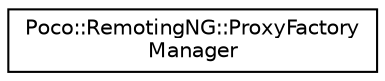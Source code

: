 digraph "Graphical Class Hierarchy"
{
 // LATEX_PDF_SIZE
  edge [fontname="Helvetica",fontsize="10",labelfontname="Helvetica",labelfontsize="10"];
  node [fontname="Helvetica",fontsize="10",shape=record];
  rankdir="LR";
  Node0 [label="Poco::RemotingNG::ProxyFactory\lManager",height=0.2,width=0.4,color="black", fillcolor="white", style="filled",URL="$classPoco_1_1RemotingNG_1_1ProxyFactoryManager.html",tooltip="A ProxyFactoryManager manages all existing ProxyFactory objects in the system."];
}
